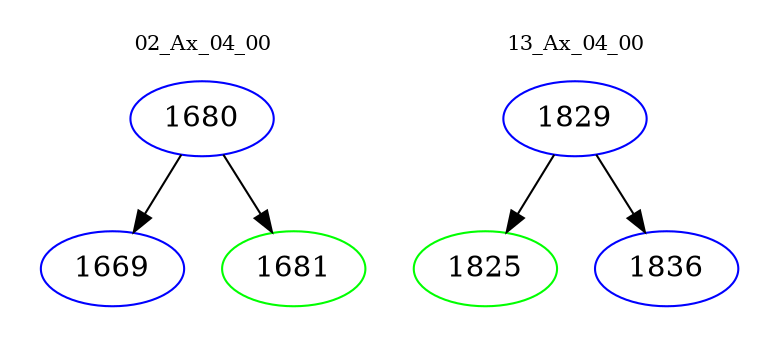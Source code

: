 digraph{
subgraph cluster_0 {
color = white
label = "02_Ax_04_00";
fontsize=10;
T0_1680 [label="1680", color="blue"]
T0_1680 -> T0_1669 [color="black"]
T0_1669 [label="1669", color="blue"]
T0_1680 -> T0_1681 [color="black"]
T0_1681 [label="1681", color="green"]
}
subgraph cluster_1 {
color = white
label = "13_Ax_04_00";
fontsize=10;
T1_1829 [label="1829", color="blue"]
T1_1829 -> T1_1825 [color="black"]
T1_1825 [label="1825", color="green"]
T1_1829 -> T1_1836 [color="black"]
T1_1836 [label="1836", color="blue"]
}
}
